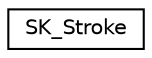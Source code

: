 digraph G
{
  edge [fontname="Helvetica",fontsize="10",labelfontname="Helvetica",labelfontsize="10"];
  node [fontname="Helvetica",fontsize="10",shape=record];
  rankdir=LR;
  Node1 [label="SK_Stroke",height=0.2,width=0.4,color="black", fillcolor="white", style="filled",URL="$d2/d94/structSK__Stroke.html"];
}
